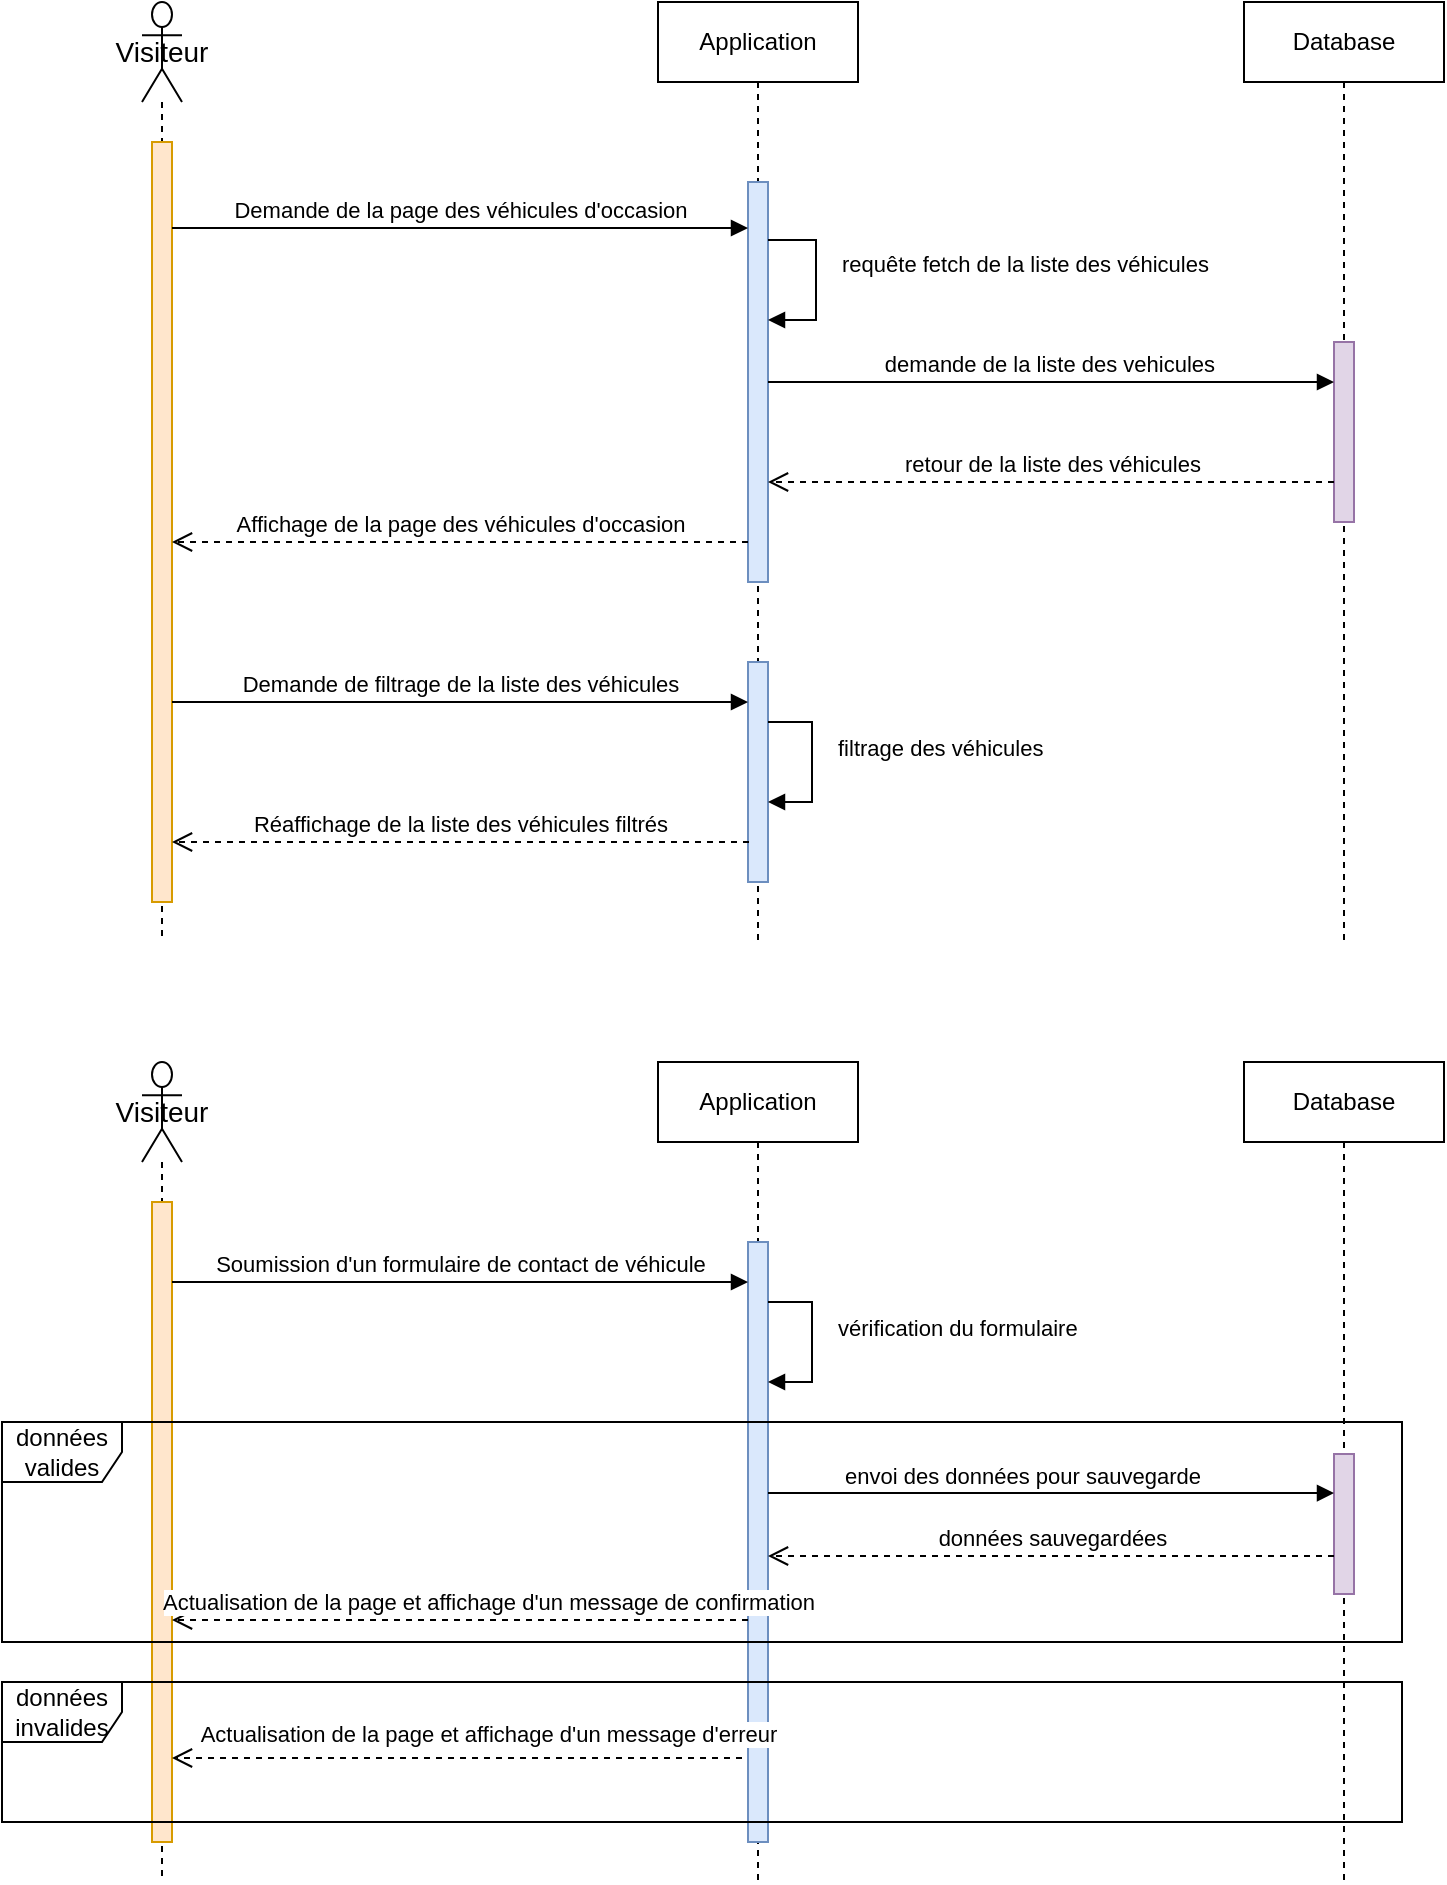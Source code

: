<mxfile version="22.1.2" type="device">
  <diagram name="Page-1" id="VNXcfkbYEXvpR4YsD0s-">
    <mxGraphModel dx="1026" dy="743" grid="1" gridSize="10" guides="1" tooltips="1" connect="1" arrows="1" fold="1" page="1" pageScale="1" pageWidth="827" pageHeight="1169" math="0" shadow="0">
      <root>
        <mxCell id="0" />
        <mxCell id="1" parent="0" />
        <mxCell id="Vn9umDjE4MvJT5pGu6KD-4" value="Visiteur" style="shape=umlLifeline;perimeter=lifelinePerimeter;whiteSpace=wrap;html=1;container=1;dropTarget=0;collapsible=0;recursiveResize=0;outlineConnect=0;portConstraint=eastwest;newEdgeStyle={&quot;curved&quot;:0,&quot;rounded&quot;:0};participant=umlActor;size=50;align=center;fontSize=14;" parent="1" vertex="1">
          <mxGeometry x="90" y="40" width="20" height="470" as="geometry" />
        </mxCell>
        <mxCell id="Vn9umDjE4MvJT5pGu6KD-47" value="" style="html=1;points=[[0,0,0,0,5],[0,1,0,0,-5],[1,0,0,0,5],[1,1,0,0,-5]];perimeter=orthogonalPerimeter;outlineConnect=0;targetShapes=umlLifeline;portConstraint=eastwest;newEdgeStyle={&quot;curved&quot;:0,&quot;rounded&quot;:0};labelBackgroundColor=none;fillColor=#ffe6cc;strokeColor=#d79b00;" parent="Vn9umDjE4MvJT5pGu6KD-4" vertex="1">
          <mxGeometry x="5" y="70" width="10" height="380" as="geometry" />
        </mxCell>
        <mxCell id="Vn9umDjE4MvJT5pGu6KD-5" value="Application" style="shape=umlLifeline;perimeter=lifelinePerimeter;whiteSpace=wrap;html=1;container=1;dropTarget=0;collapsible=0;recursiveResize=0;outlineConnect=0;portConstraint=eastwest;newEdgeStyle={&quot;curved&quot;:0,&quot;rounded&quot;:0};" parent="1" vertex="1">
          <mxGeometry x="348" y="40" width="100" height="470" as="geometry" />
        </mxCell>
        <mxCell id="Vn9umDjE4MvJT5pGu6KD-13" value="" style="html=1;points=[[0,0,0,0,5],[0,1,0,0,-5],[1,0,0,0,5],[1,1,0,0,-5]];perimeter=orthogonalPerimeter;outlineConnect=0;targetShapes=umlLifeline;portConstraint=eastwest;newEdgeStyle={&quot;curved&quot;:0,&quot;rounded&quot;:0};fillColor=#dae8fc;strokeColor=#6c8ebf;" parent="Vn9umDjE4MvJT5pGu6KD-5" vertex="1">
          <mxGeometry x="45" y="90" width="10" height="200" as="geometry" />
        </mxCell>
        <mxCell id="Vn9umDjE4MvJT5pGu6KD-24" value="requête fetch de la liste des véhicules" style="html=1;align=left;spacingLeft=2;endArrow=block;rounded=0;edgeStyle=orthogonalEdgeStyle;curved=0;rounded=0;" parent="Vn9umDjE4MvJT5pGu6KD-5" edge="1">
          <mxGeometry x="-0.184" y="9" relative="1" as="geometry">
            <mxPoint x="55" y="119" as="sourcePoint" />
            <Array as="points">
              <mxPoint x="79" y="119" />
              <mxPoint x="79" y="159" />
            </Array>
            <mxPoint x="55" y="159" as="targetPoint" />
            <mxPoint as="offset" />
          </mxGeometry>
        </mxCell>
        <mxCell id="Vn9umDjE4MvJT5pGu6KD-25" value="" style="html=1;points=[[0,0,0,0,5],[0,1,0,0,-5],[1,0,0,0,5],[1,1,0,0,-5]];perimeter=orthogonalPerimeter;outlineConnect=0;targetShapes=umlLifeline;portConstraint=eastwest;newEdgeStyle={&quot;curved&quot;:0,&quot;rounded&quot;:0};fillColor=#dae8fc;strokeColor=#6c8ebf;" parent="Vn9umDjE4MvJT5pGu6KD-5" vertex="1">
          <mxGeometry x="45" y="330" width="10" height="110" as="geometry" />
        </mxCell>
        <mxCell id="Vn9umDjE4MvJT5pGu6KD-27" value="filtrage des véhicules" style="html=1;align=left;spacingLeft=2;endArrow=block;rounded=0;edgeStyle=orthogonalEdgeStyle;curved=0;rounded=0;" parent="Vn9umDjE4MvJT5pGu6KD-5" source="Vn9umDjE4MvJT5pGu6KD-25" target="Vn9umDjE4MvJT5pGu6KD-25" edge="1">
          <mxGeometry x="-0.184" y="9" relative="1" as="geometry">
            <mxPoint x="62" y="360" as="sourcePoint" />
            <Array as="points">
              <mxPoint x="77" y="360" />
              <mxPoint x="77" y="400" />
            </Array>
            <mxPoint x="62" y="400" as="targetPoint" />
            <mxPoint as="offset" />
          </mxGeometry>
        </mxCell>
        <mxCell id="Vn9umDjE4MvJT5pGu6KD-7" value="Database" style="shape=umlLifeline;perimeter=lifelinePerimeter;whiteSpace=wrap;html=1;container=1;dropTarget=0;collapsible=0;recursiveResize=0;outlineConnect=0;portConstraint=eastwest;newEdgeStyle={&quot;curved&quot;:0,&quot;rounded&quot;:0};" parent="1" vertex="1">
          <mxGeometry x="641" y="40" width="100" height="470" as="geometry" />
        </mxCell>
        <mxCell id="Vn9umDjE4MvJT5pGu6KD-17" value="" style="html=1;points=[[0,0,0,0,5],[0,1,0,0,-5],[1,0,0,0,5],[1,1,0,0,-5]];perimeter=orthogonalPerimeter;outlineConnect=0;targetShapes=umlLifeline;portConstraint=eastwest;newEdgeStyle={&quot;curved&quot;:0,&quot;rounded&quot;:0};fillColor=#e1d5e7;strokeColor=#9673a6;" parent="Vn9umDjE4MvJT5pGu6KD-7" vertex="1">
          <mxGeometry x="45" y="170" width="10" height="90" as="geometry" />
        </mxCell>
        <mxCell id="Vn9umDjE4MvJT5pGu6KD-8" value="Demande de la page des véhicules d&#39;occasion" style="html=1;verticalAlign=bottom;endArrow=block;curved=0;rounded=0;spacingLeft=0;horizontal=1;" parent="1" source="Vn9umDjE4MvJT5pGu6KD-47" edge="1">
          <mxGeometry width="80" relative="1" as="geometry">
            <mxPoint x="120" y="153" as="sourcePoint" />
            <mxPoint x="393" y="153" as="targetPoint" />
          </mxGeometry>
        </mxCell>
        <mxCell id="Vn9umDjE4MvJT5pGu6KD-16" value="demande de la liste des vehicules&amp;nbsp;" style="html=1;verticalAlign=bottom;endArrow=block;curved=0;rounded=0;" parent="1" edge="1">
          <mxGeometry width="80" relative="1" as="geometry">
            <mxPoint x="403" y="230" as="sourcePoint" />
            <mxPoint x="686" y="230" as="targetPoint" />
            <Array as="points">
              <mxPoint x="540" y="230" />
            </Array>
          </mxGeometry>
        </mxCell>
        <mxCell id="Vn9umDjE4MvJT5pGu6KD-18" value="retour de la liste des véhicules" style="html=1;verticalAlign=bottom;endArrow=open;dashed=1;endSize=8;curved=0;rounded=0;" parent="1" edge="1">
          <mxGeometry relative="1" as="geometry">
            <mxPoint x="686" y="280" as="sourcePoint" />
            <mxPoint x="403" y="280" as="targetPoint" />
          </mxGeometry>
        </mxCell>
        <mxCell id="Vn9umDjE4MvJT5pGu6KD-19" value="Affichage de la page des véhicules d&#39;occasion" style="html=1;verticalAlign=bottom;endArrow=open;dashed=1;endSize=8;curved=0;rounded=0;" parent="1" edge="1">
          <mxGeometry relative="1" as="geometry">
            <mxPoint x="393" y="310" as="sourcePoint" />
            <mxPoint x="105" y="310" as="targetPoint" />
          </mxGeometry>
        </mxCell>
        <mxCell id="Vn9umDjE4MvJT5pGu6KD-26" value="Demande de filtrage de la liste des véhicules" style="html=1;verticalAlign=bottom;endArrow=block;curved=0;rounded=0;" parent="1" edge="1">
          <mxGeometry width="80" relative="1" as="geometry">
            <mxPoint x="105" y="390" as="sourcePoint" />
            <mxPoint x="393" y="390" as="targetPoint" />
          </mxGeometry>
        </mxCell>
        <mxCell id="Vn9umDjE4MvJT5pGu6KD-28" value="Réaffichage de la liste des véhicules filtrés" style="html=1;verticalAlign=bottom;endArrow=open;dashed=1;endSize=8;curved=0;rounded=0;" parent="1" edge="1">
          <mxGeometry relative="1" as="geometry">
            <mxPoint x="393.5" y="460" as="sourcePoint" />
            <mxPoint x="105" y="460" as="targetPoint" />
          </mxGeometry>
        </mxCell>
        <mxCell id="Vn9umDjE4MvJT5pGu6KD-29" value="Visiteur" style="shape=umlLifeline;perimeter=lifelinePerimeter;whiteSpace=wrap;html=1;container=1;dropTarget=0;collapsible=0;recursiveResize=0;outlineConnect=0;portConstraint=eastwest;newEdgeStyle={&quot;curved&quot;:0,&quot;rounded&quot;:0};participant=umlActor;size=50;align=center;fontSize=14;" parent="1" vertex="1">
          <mxGeometry x="90" y="570" width="20" height="410" as="geometry" />
        </mxCell>
        <mxCell id="Vn9umDjE4MvJT5pGu6KD-48" value="" style="html=1;points=[[0,0,0,0,5],[0,1,0,0,-5],[1,0,0,0,5],[1,1,0,0,-5]];perimeter=orthogonalPerimeter;outlineConnect=0;targetShapes=umlLifeline;portConstraint=eastwest;newEdgeStyle={&quot;curved&quot;:0,&quot;rounded&quot;:0};fillColor=#ffe6cc;strokeColor=#d79b00;" parent="Vn9umDjE4MvJT5pGu6KD-29" vertex="1">
          <mxGeometry x="5" y="70" width="10" height="320" as="geometry" />
        </mxCell>
        <mxCell id="Vn9umDjE4MvJT5pGu6KD-30" value="Application" style="shape=umlLifeline;perimeter=lifelinePerimeter;whiteSpace=wrap;html=1;container=1;dropTarget=0;collapsible=0;recursiveResize=0;outlineConnect=0;portConstraint=eastwest;newEdgeStyle={&quot;curved&quot;:0,&quot;rounded&quot;:0};" parent="1" vertex="1">
          <mxGeometry x="348" y="570" width="100" height="410" as="geometry" />
        </mxCell>
        <mxCell id="Vn9umDjE4MvJT5pGu6KD-31" value="" style="html=1;points=[[0,0,0,0,5],[0,1,0,0,-5],[1,0,0,0,5],[1,1,0,0,-5]];perimeter=orthogonalPerimeter;outlineConnect=0;targetShapes=umlLifeline;portConstraint=eastwest;newEdgeStyle={&quot;curved&quot;:0,&quot;rounded&quot;:0};fillColor=#dae8fc;strokeColor=#6c8ebf;" parent="Vn9umDjE4MvJT5pGu6KD-30" vertex="1">
          <mxGeometry x="45" y="90" width="10" height="300" as="geometry" />
        </mxCell>
        <mxCell id="Vn9umDjE4MvJT5pGu6KD-36" value="Database" style="shape=umlLifeline;perimeter=lifelinePerimeter;whiteSpace=wrap;html=1;container=1;dropTarget=0;collapsible=0;recursiveResize=0;outlineConnect=0;portConstraint=eastwest;newEdgeStyle={&quot;curved&quot;:0,&quot;rounded&quot;:0};" parent="1" vertex="1">
          <mxGeometry x="641" y="570" width="100" height="410" as="geometry" />
        </mxCell>
        <mxCell id="Vn9umDjE4MvJT5pGu6KD-37" value="" style="html=1;points=[[0,0,0,0,5],[0,1,0,0,-5],[1,0,0,0,5],[1,1,0,0,-5]];perimeter=orthogonalPerimeter;outlineConnect=0;targetShapes=umlLifeline;portConstraint=eastwest;newEdgeStyle={&quot;curved&quot;:0,&quot;rounded&quot;:0};fillColor=#e1d5e7;strokeColor=#9673a6;" parent="Vn9umDjE4MvJT5pGu6KD-36" vertex="1">
          <mxGeometry x="45" y="196" width="10" height="70" as="geometry" />
        </mxCell>
        <mxCell id="Vn9umDjE4MvJT5pGu6KD-38" value="Soumission d&#39;un formulaire de contact de véhicule" style="html=1;verticalAlign=bottom;endArrow=block;curved=0;rounded=0;" parent="1" source="Vn9umDjE4MvJT5pGu6KD-48" edge="1">
          <mxGeometry width="80" relative="1" as="geometry">
            <mxPoint x="110" y="680" as="sourcePoint" />
            <mxPoint x="393" y="680" as="targetPoint" />
          </mxGeometry>
        </mxCell>
        <mxCell id="Vn9umDjE4MvJT5pGu6KD-40" value="vérification du formulaire" style="html=1;align=left;spacingLeft=2;endArrow=block;rounded=0;edgeStyle=orthogonalEdgeStyle;curved=0;rounded=0;" parent="1" edge="1">
          <mxGeometry x="-0.184" y="9" relative="1" as="geometry">
            <mxPoint x="403" y="690" as="sourcePoint" />
            <Array as="points">
              <mxPoint x="425" y="690" />
              <mxPoint x="425" y="730" />
            </Array>
            <mxPoint x="403" y="730" as="targetPoint" />
            <mxPoint as="offset" />
          </mxGeometry>
        </mxCell>
        <mxCell id="Vn9umDjE4MvJT5pGu6KD-41" value="envoi des données pour sauvegarde" style="html=1;verticalAlign=bottom;endArrow=block;curved=0;rounded=0;" parent="1" edge="1">
          <mxGeometry x="-0.102" width="80" relative="1" as="geometry">
            <mxPoint x="403" y="785.55" as="sourcePoint" />
            <mxPoint x="686" y="785.55" as="targetPoint" />
            <mxPoint as="offset" />
          </mxGeometry>
        </mxCell>
        <mxCell id="Vn9umDjE4MvJT5pGu6KD-42" value="données valides" style="shape=umlFrame;whiteSpace=wrap;html=1;pointerEvents=0;" parent="1" vertex="1">
          <mxGeometry x="20" y="750" width="700" height="110" as="geometry" />
        </mxCell>
        <mxCell id="Vn9umDjE4MvJT5pGu6KD-43" value="données sauvegardées" style="html=1;verticalAlign=bottom;endArrow=open;dashed=1;endSize=8;curved=0;rounded=0;" parent="1" edge="1">
          <mxGeometry relative="1" as="geometry">
            <mxPoint x="686" y="817" as="sourcePoint" />
            <mxPoint x="403" y="817" as="targetPoint" />
          </mxGeometry>
        </mxCell>
        <mxCell id="Vn9umDjE4MvJT5pGu6KD-44" value="Actualisation de la page et affichage d&#39;un message de confirmation" style="html=1;verticalAlign=bottom;endArrow=open;dashed=1;endSize=8;curved=0;rounded=0;" parent="1" target="Vn9umDjE4MvJT5pGu6KD-48" edge="1">
          <mxGeometry x="-0.093" relative="1" as="geometry">
            <mxPoint x="393" y="849" as="sourcePoint" />
            <mxPoint x="120" y="849" as="targetPoint" />
            <mxPoint as="offset" />
          </mxGeometry>
        </mxCell>
        <mxCell id="Vn9umDjE4MvJT5pGu6KD-45" value="données invalides" style="shape=umlFrame;whiteSpace=wrap;html=1;pointerEvents=0;" parent="1" vertex="1">
          <mxGeometry x="20" y="880" width="700" height="70" as="geometry" />
        </mxCell>
        <mxCell id="Vn9umDjE4MvJT5pGu6KD-46" value="Actualisation de la page et affichage d&#39;un message d&#39;erreur" style="html=1;verticalAlign=bottom;endArrow=open;dashed=1;endSize=8;curved=0;rounded=0;" parent="1" target="Vn9umDjE4MvJT5pGu6KD-48" edge="1">
          <mxGeometry x="-0.105" y="-3" relative="1" as="geometry">
            <mxPoint x="390" y="918" as="sourcePoint" />
            <mxPoint x="130" y="918" as="targetPoint" />
            <mxPoint as="offset" />
          </mxGeometry>
        </mxCell>
      </root>
    </mxGraphModel>
  </diagram>
</mxfile>
